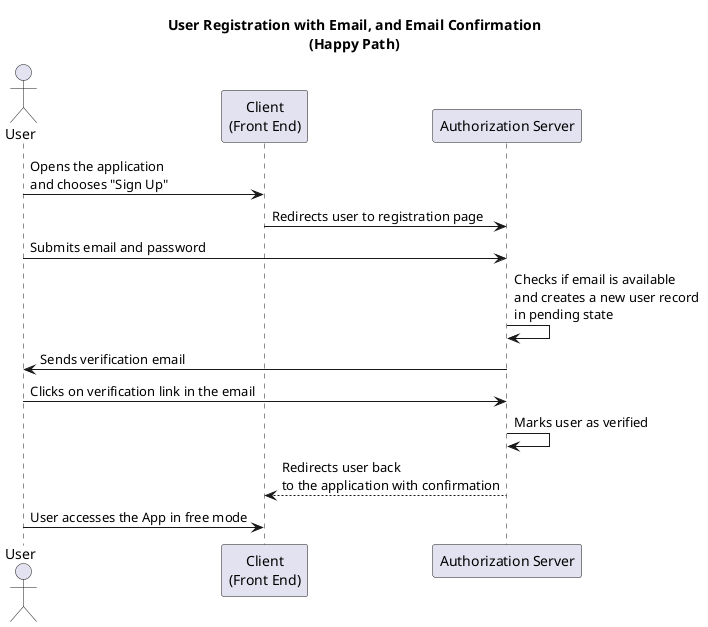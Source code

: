 @startuml
title User Registration with Email, and Email Confirmation\n(Happy Path)

actor User
participant "Client\n(Front End)" as Client
participant "Authorization Server" as AuthServer

User -> Client: Opens the application\nand chooses "Sign Up"
Client -> AuthServer: Redirects user to registration page
User -> AuthServer: Submits email and password
AuthServer -> AuthServer: Checks if email is available\nand creates a new user record \nin pending state
AuthServer -> User: Sends verification email

User -> AuthServer: Clicks on verification link in the email
AuthServer -> AuthServer: Marks user as verified
AuthServer --> Client: Redirects user back\nto the application with confirmation

User -> Client: User accesses the App in free mode

@enduml
